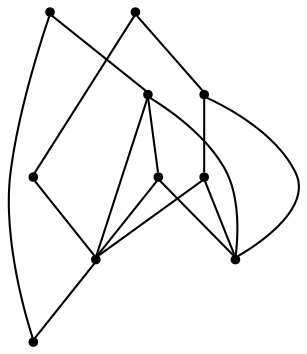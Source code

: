 graph {
  node [shape=point,comment="{\"directed\":false,\"doi\":\"10.1007/978-3-319-73915-1_38\",\"figure\":\"8 (1)\"}"]

  v0 [pos="1566.4235690313917,252.09056300806537"]
  v1 [pos="1534.0068295731776,298.01276854896764"]
  v2 [pos="1501.0902215634403,326.4888629641496"]
  v3 [pos="1459.9658749509283,348.6140784085058"]
  v4 [pos="1477.5447976408868,199.5328363815848"]
  v5 [pos="1418.8385396827844,360.25947478489"]
  v6 [pos="1382.999503378278,363.2933681872694"]
  v7 [pos="1343.6379866753962,359.22708973351916"]
  v8 [pos="1316.9754903115006,352.2125863231969"]
  v9 [pos="1350.2942950631773,254.82735111856977"]

  v0 -- v5 [id="-1",pos="1566.4235690313917,252.09056300806537 1593.2787700951208,291.7672145526632 1585.0066800136358,345.4374705002377 1547.446527801509,375.1835133837776 1507.810976812558,406.5797826585515 1450.2310287029295,399.89545011206167 1418.8385396827844,360.25947478489"]
  v9 -- v8 [id="-2",pos="1350.2942950631773,254.82735111856977 1316.9754903115006,352.2125863231969 1316.9754903115006,352.2125863231969 1316.9754903115006,352.2125863231969"]
  v8 -- v7 [id="-4",pos="1316.9754903115006,352.2125863231969 1325.625445076154,355.2167522366302 1334.5242374300715,357.6231792948357 1343.6379866753962,359.22708973351916"]
  v7 -- v6 [id="-5",pos="1343.6379866753962,359.22708973351916 1356.4329151768293,361.97293969194095 1369.617391338159,363.31045536140675 1382.999503378278,363.2933681872694"]
  v6 -- v5 [id="-6",pos="1382.999503378278,363.2933681872694 1396.8292386661396,363.36329557705193 1410.8700443665875,361.9888808683081 1418.8385396827844,360.25947478489"]
  v9 -- v4 [id="-8",pos="1350.2942950631773,254.82735111856977 1373.8421754740493,262.8876176660167 1400.3637047126047,262.4839281207321 1424.952089131305,251.6987041865496 1448.6100327589747,241.32635220166696 1467.5046951937297,222.43192133347856 1477.5447976408868,199.5328363815848"]
  v7 -- v2 [id="-10",pos="1343.6379866753962,359.22708973351916 1377.1193552169175,305.76094613091664 1446.9388019650385,291.0962695862982 1501.0902215634403,326.4888629641496"]
  v5 -- v2 [id="-11",pos="1418.8385396827844,360.25947478489 1439.270929028519,378.41732632122324 1470.5467650963974,376.5671803949232 1488.7038018858566,356.13087647130016 1496.0132905002306,347.9046708693758 1500.37647336899,337.4737546695453 1501.0902215634403,326.4888629641496"]
  v4 -- v2 [id="-12",pos="1477.5447976408868,199.5328363815848 1501.0902215634403,326.4888629641496 1501.0902215634403,326.4888629641496 1501.0902215634403,326.4888629641496"]
  v3 -- v2 [id="-13",pos="1459.9658749509283,348.6140784085058 1474.5960132853165,342.77940386584424 1488.372373276964,335.3313491542014 1501.0902215634403,326.4888629641496"]
  v2 -- v1 [id="-14",pos="1501.0902215634403,326.4888629641496 1513.0562414776073,318.1692384958785 1524.085793906736,308.6166838780483 1534.0068295731776,298.01276854896764"]
  v1 -- v0 [id="-15",pos="1534.0068295731776,298.01276854896764 1546.7888846447863,284.33096304927915 1557.7252222130403,268.89856587153315 1566.4235690313917,252.09056300806537"]
  v8 -- v6 [id="-17",pos="1316.9754903115006,352.2125863231969 1316.630618528116,370.9038109702602 1331.4954285796841,386.33093509287227 1350.185972193629,386.67278223680233 1365.07583608177,386.94773518515683 1378.3945573454312,377.45893343556213 1382.999503378278,363.2933681872694"]
  v3 -- v6 [id="-18",pos="1459.9658749509283,348.6140784085058 1449.5184568942068,328.57676307035194 1424.8102869598388,320.8006307728802 1404.7779005556329,331.2479843772319 1392.5967760845872,337.5947619453822 1384.4163805014225,349.63403207657336 1382.999503378278,363.2933681872694"]
  v5 -- v3 [id="-20",pos="1418.8385396827844,360.25947478489 1437.0573403089716,356.6206094804317 1448.7658450828135,353.0924260895683 1459.9658749509283,348.6140784085058"]
}